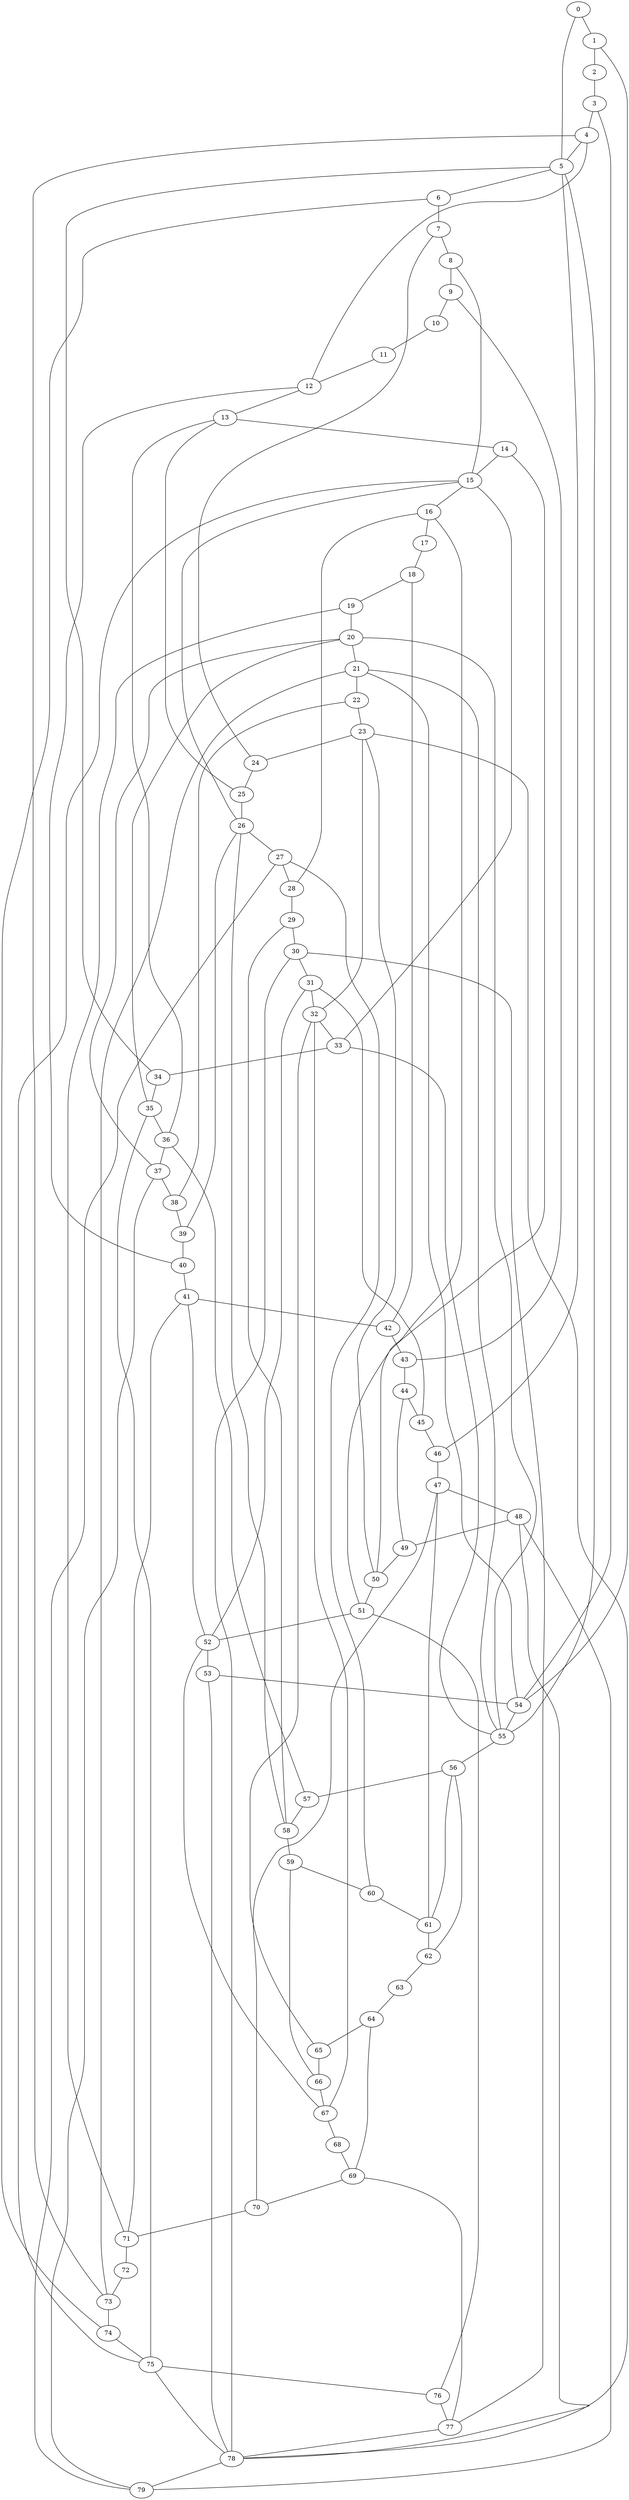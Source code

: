 
graph graphname {
    0 -- 1
0 -- 5
1 -- 2
1 -- 54
2 -- 3
3 -- 4
3 -- 54
4 -- 5
4 -- 73
4 -- 12
5 -- 6
5 -- 46
5 -- 34
5 -- 55
6 -- 7
6 -- 74
7 -- 8
7 -- 24
8 -- 9
8 -- 15
9 -- 10
9 -- 43
10 -- 11
11 -- 12
12 -- 13
12 -- 40
13 -- 14
13 -- 36
13 -- 25
14 -- 15
14 -- 51
15 -- 16
15 -- 26
15 -- 33
15 -- 75
16 -- 17
16 -- 50
16 -- 28
17 -- 18
18 -- 19
18 -- 42
19 -- 20
19 -- 71
20 -- 21
20 -- 55
20 -- 35
20 -- 37
21 -- 22
21 -- 54
21 -- 73
21 -- 55
22 -- 23
22 -- 38
23 -- 24
23 -- 78
23 -- 50
23 -- 32
24 -- 25
25 -- 26
26 -- 27
26 -- 39
26 -- 58
27 -- 28
27 -- 60
27 -- 79
28 -- 29
29 -- 30
29 -- 58
30 -- 31
30 -- 78
30 -- 77
31 -- 32
31 -- 45
31 -- 52
32 -- 33
32 -- 65
32 -- 67
33 -- 34
33 -- 55
34 -- 35
35 -- 36
35 -- 75
36 -- 37
36 -- 57
37 -- 38
37 -- 79
38 -- 39
39 -- 40
40 -- 41
41 -- 42
41 -- 52
41 -- 71
42 -- 43
43 -- 44
44 -- 45
44 -- 49
45 -- 46
46 -- 47
47 -- 48
47 -- 61
47 -- 70
48 -- 49
48 -- 79
48 -- 78
49 -- 50
50 -- 51
51 -- 52
51 -- 76
52 -- 53
52 -- 67
53 -- 54
53 -- 78
54 -- 55
55 -- 56
56 -- 57
56 -- 61
56 -- 62
57 -- 58
58 -- 59
59 -- 60
59 -- 66
60 -- 61
61 -- 62
62 -- 63
63 -- 64
64 -- 65
64 -- 69
65 -- 66
66 -- 67
67 -- 68
68 -- 69
69 -- 70
69 -- 77
70 -- 71
71 -- 72
72 -- 73
73 -- 74
74 -- 75
75 -- 76
75 -- 78
76 -- 77
77 -- 78
78 -- 79

}
